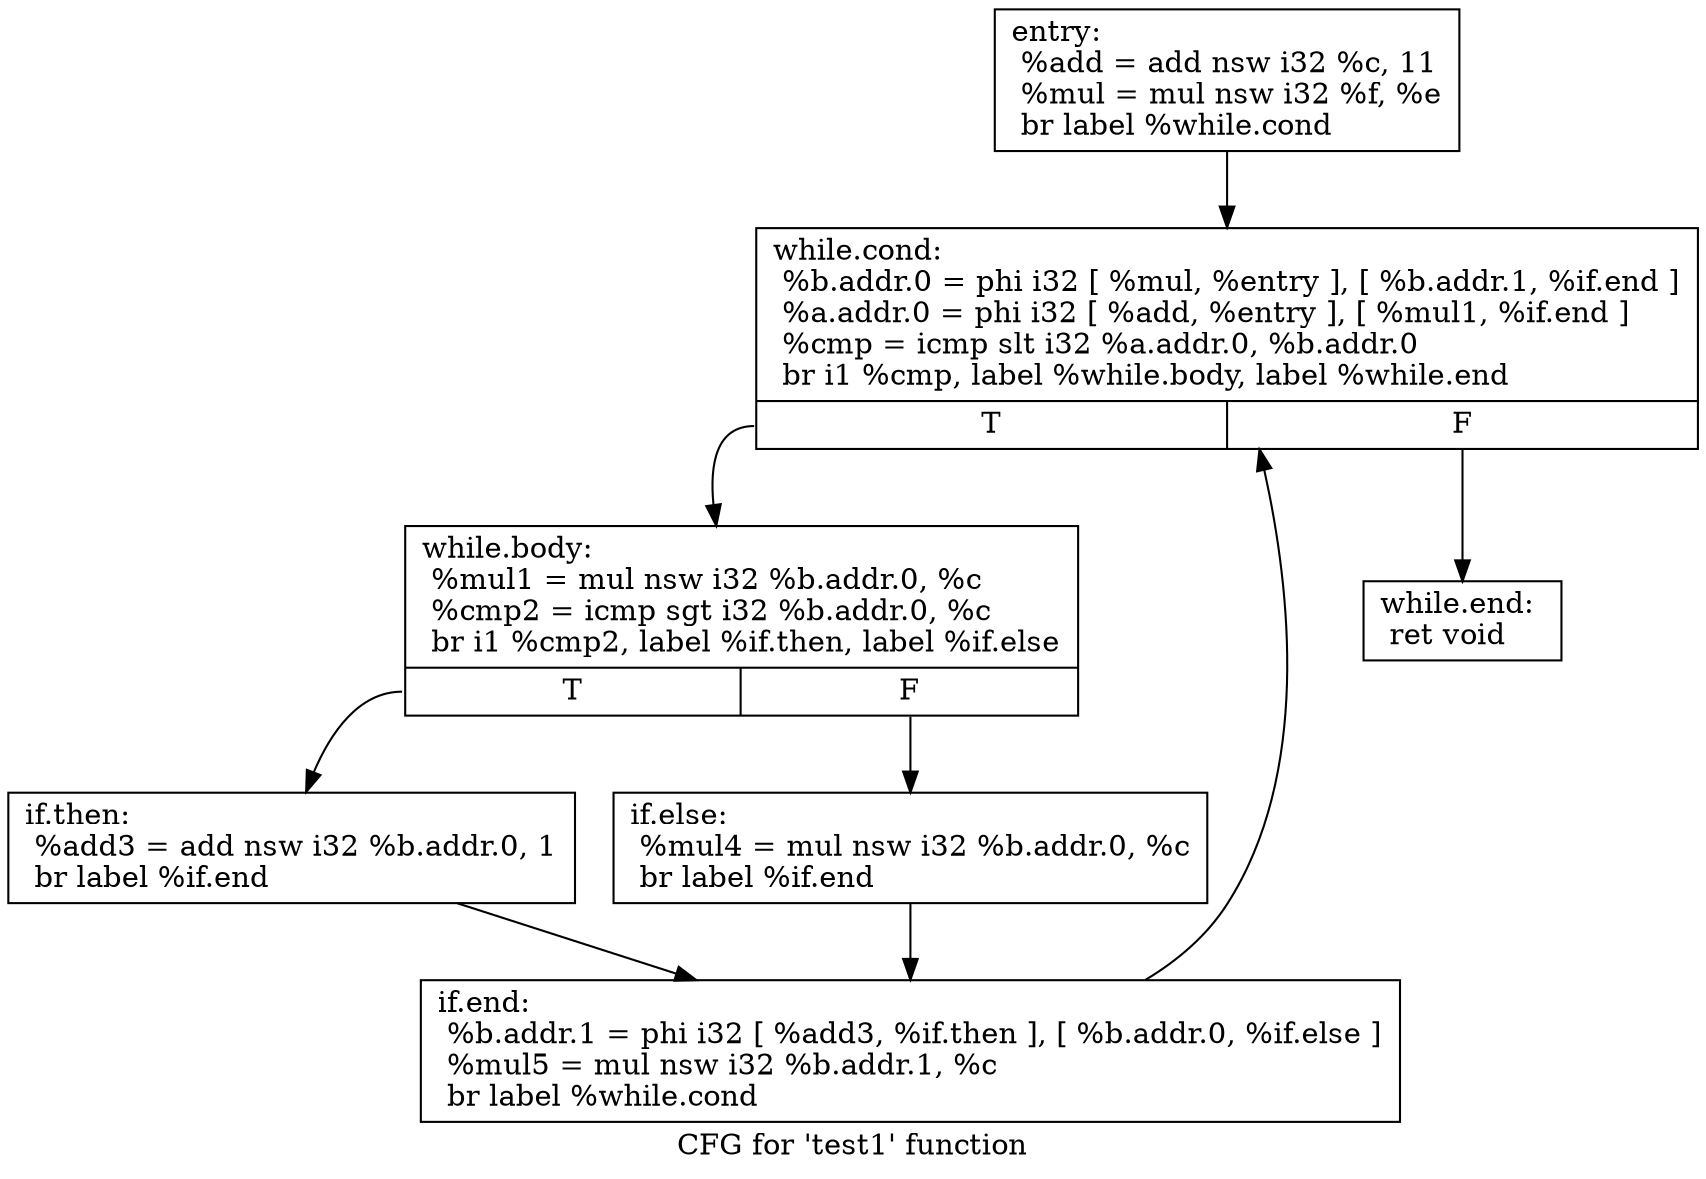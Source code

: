 digraph "CFG for 'test1' function" {
	label="CFG for 'test1' function";

	Node0x55e026fb8de0 [shape=record,label="{entry:\l  %add = add nsw i32 %c, 11\l  %mul = mul nsw i32 %f, %e\l  br label %while.cond\l}"];
	Node0x55e026fb8de0 -> Node0x55e026fb9270;
	Node0x55e026fb9270 [shape=record,label="{while.cond:                                       \l  %b.addr.0 = phi i32 [ %mul, %entry ], [ %b.addr.1, %if.end ]\l  %a.addr.0 = phi i32 [ %add, %entry ], [ %mul1, %if.end ]\l  %cmp = icmp slt i32 %a.addr.0, %b.addr.0\l  br i1 %cmp, label %while.body, label %while.end\l|{<s0>T|<s1>F}}"];
	Node0x55e026fb9270:s0 -> Node0x55e026fb9900;
	Node0x55e026fb9270:s1 -> Node0x55e026fb99e0;
	Node0x55e026fb9900 [shape=record,label="{while.body:                                       \l  %mul1 = mul nsw i32 %b.addr.0, %c\l  %cmp2 = icmp sgt i32 %b.addr.0, %c\l  br i1 %cmp2, label %if.then, label %if.else\l|{<s0>T|<s1>F}}"];
	Node0x55e026fb9900:s0 -> Node0x55e026fb9bc0;
	Node0x55e026fb9900:s1 -> Node0x55e026fb9c30;
	Node0x55e026fb9bc0 [shape=record,label="{if.then:                                          \l  %add3 = add nsw i32 %b.addr.0, 1\l  br label %if.end\l}"];
	Node0x55e026fb9bc0 -> Node0x55e026fb93b0;
	Node0x55e026fb9c30 [shape=record,label="{if.else:                                          \l  %mul4 = mul nsw i32 %b.addr.0, %c\l  br label %if.end\l}"];
	Node0x55e026fb9c30 -> Node0x55e026fb93b0;
	Node0x55e026fb93b0 [shape=record,label="{if.end:                                           \l  %b.addr.1 = phi i32 [ %add3, %if.then ], [ %b.addr.0, %if.else ]\l  %mul5 = mul nsw i32 %b.addr.1, %c\l  br label %while.cond\l}"];
	Node0x55e026fb93b0 -> Node0x55e026fb9270;
	Node0x55e026fb99e0 [shape=record,label="{while.end:                                        \l  ret void\l}"];
}
